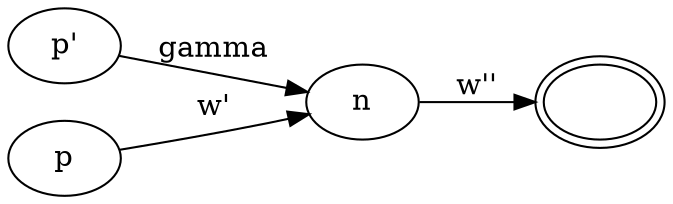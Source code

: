 digraph "A" {
  rankdir=LR;
  "acc" [label="", peripheries=2];

  "p'";
  "p" -> "n"  [label="w'"];
  "n" -> "acc" [label="w''"];

  "p'" -> n [label="gamma"];
}
